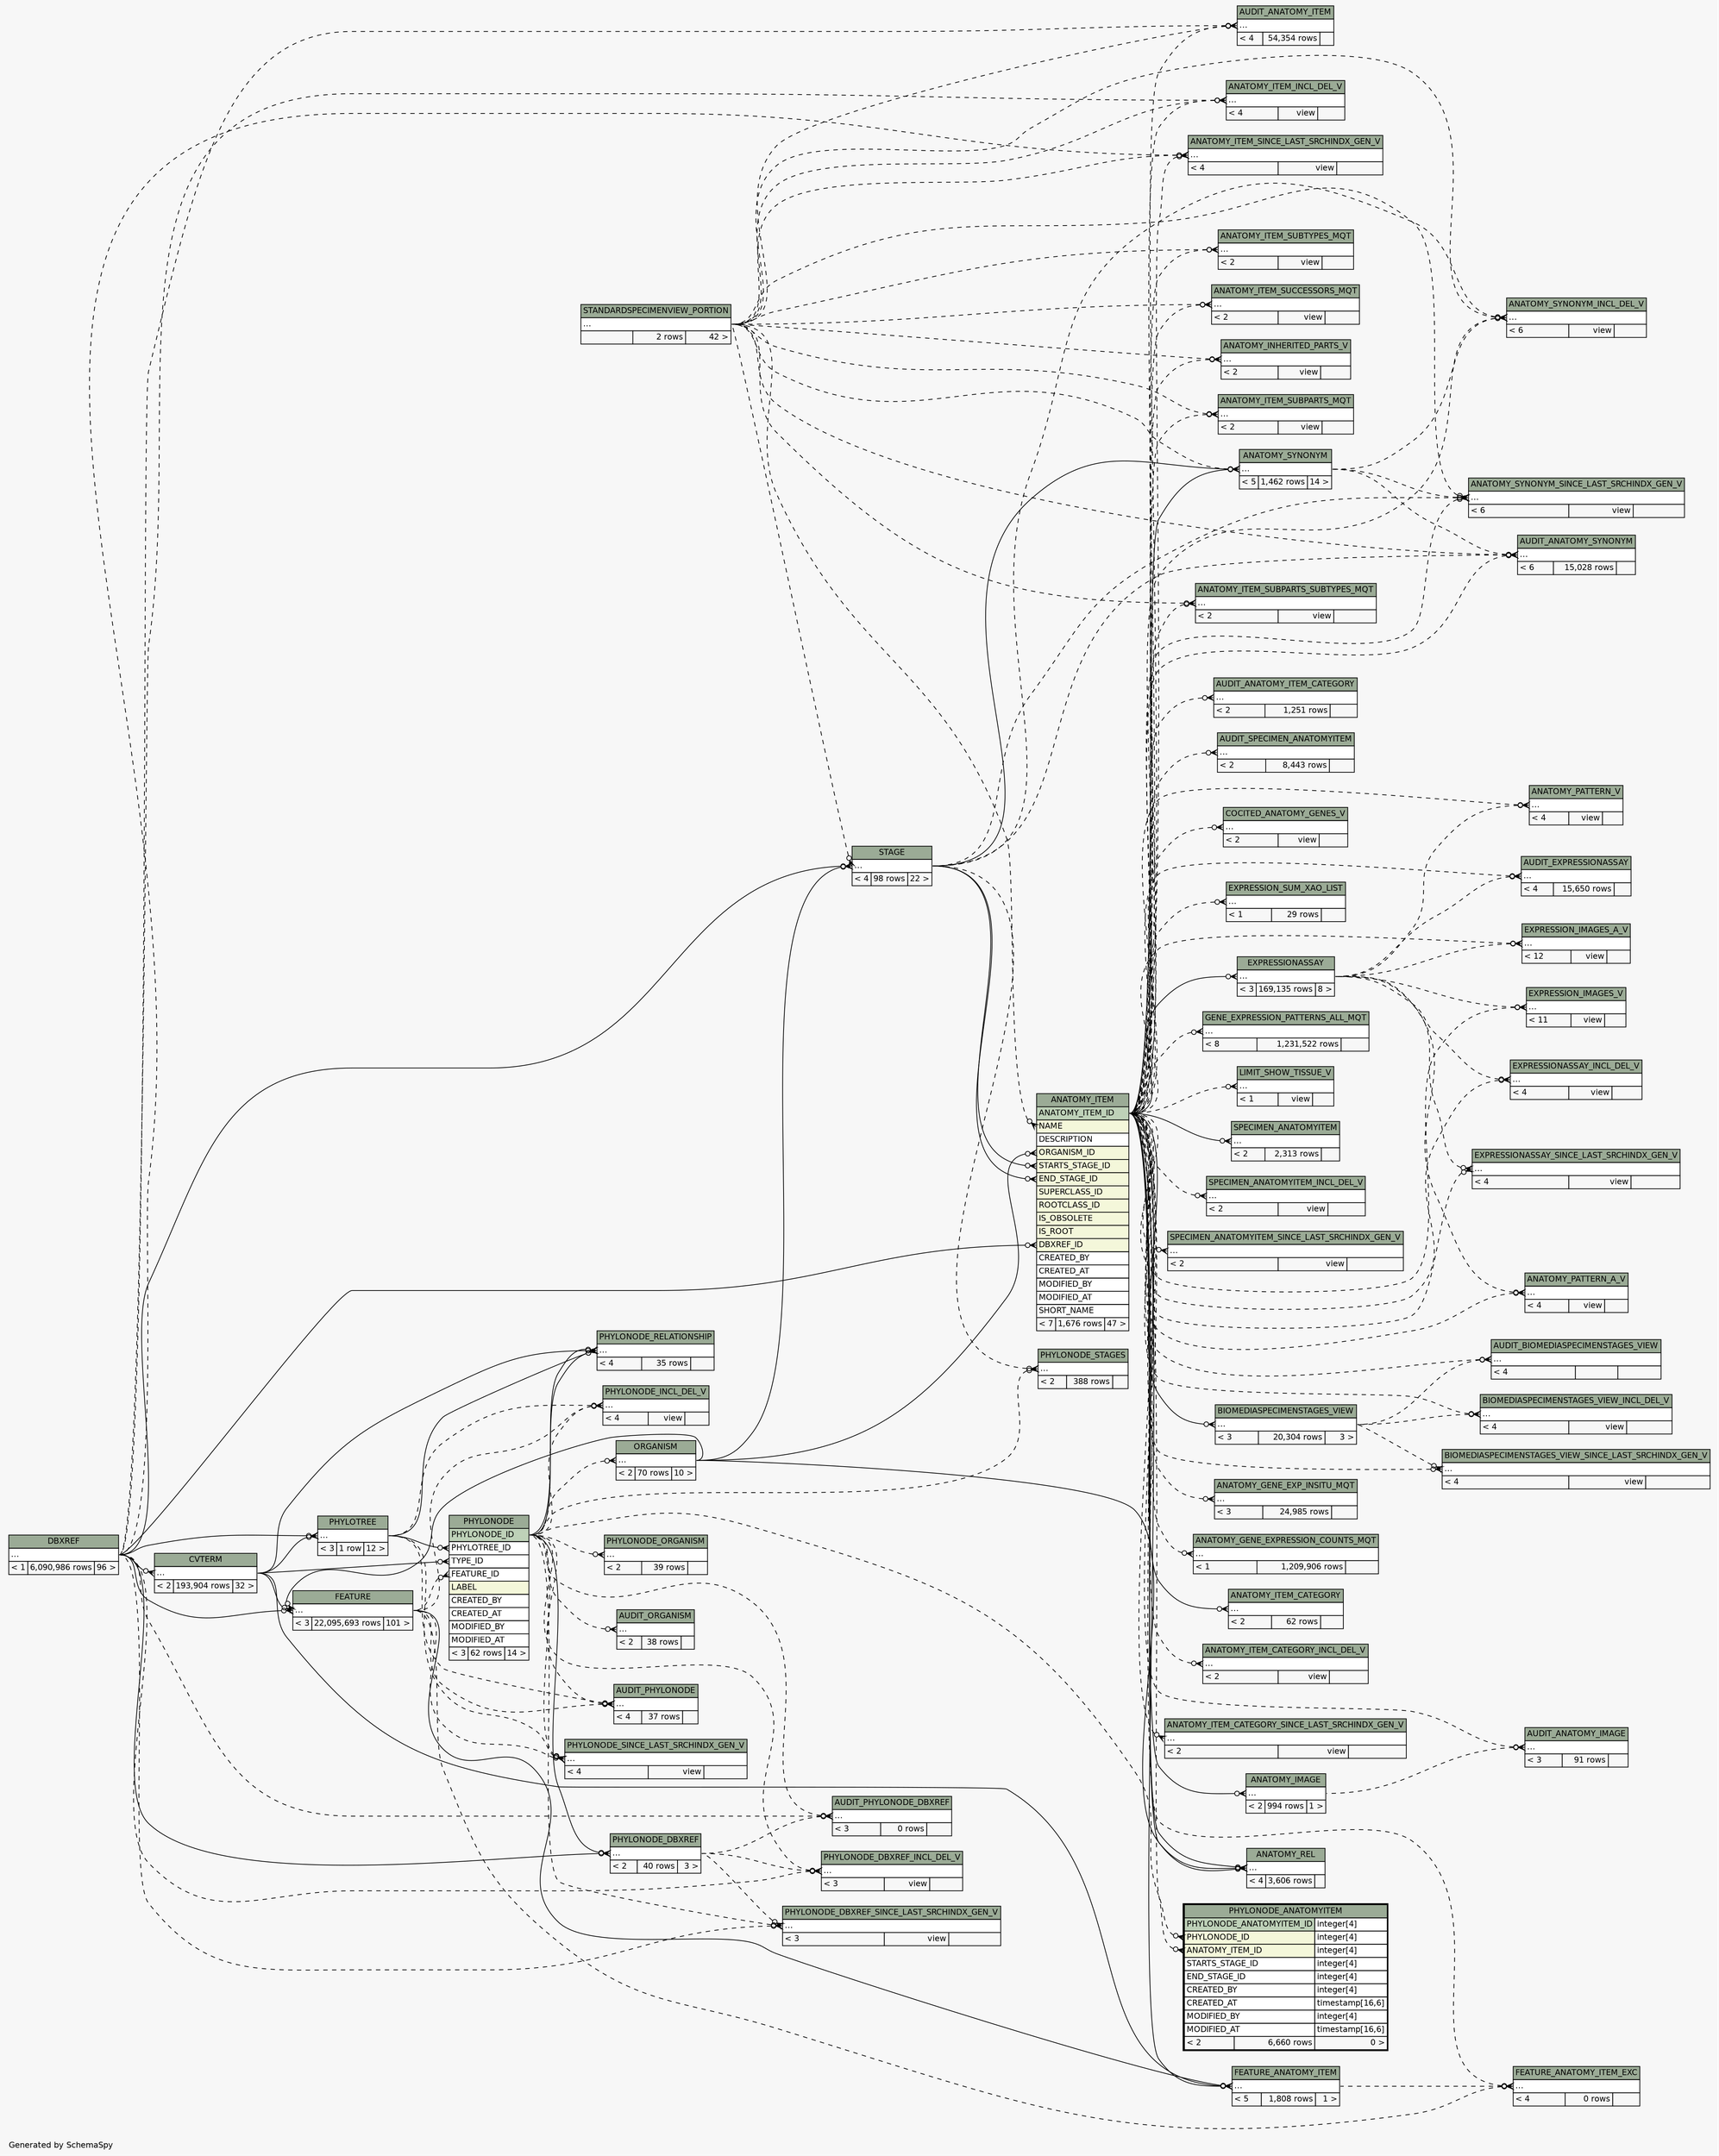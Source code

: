// dot 2.38.0 on Windows 10 10.0
// SchemaSpy rev Unknown
digraph "impliedTwoDegreesRelationshipsDiagram" {
  graph [
    rankdir="RL"
    bgcolor="#f7f7f7"
    label="\nGenerated by SchemaSpy"
    labeljust="l"
    nodesep="0.18"
    ranksep="0.46"
    fontname="Helvetica"
    fontsize="11"
  ];
  node [
    fontname="Helvetica"
    fontsize="11"
    shape="plaintext"
  ];
  edge [
    arrowsize="0.8"
  ];
  "ANATOMY_GENE_EXP_INSITU_MQT":"elipses":w -> "ANATOMY_ITEM":"ANATOMY_ITEM_ID":e [arrowhead=none dir=back arrowtail=crowodot style=dashed];
  "ANATOMY_GENE_EXPRESSION_COUNTS_MQT":"elipses":w -> "ANATOMY_ITEM":"ANATOMY_ITEM_ID":e [arrowhead=none dir=back arrowtail=crowodot style=dashed];
  "ANATOMY_IMAGE":"elipses":w -> "ANATOMY_ITEM":"ANATOMY_ITEM_ID":e [arrowhead=none dir=back arrowtail=crowodot];
  "ANATOMY_INHERITED_PARTS_V":"elipses":w -> "ANATOMY_ITEM":"ANATOMY_ITEM_ID":e [arrowhead=none dir=back arrowtail=crowodot style=dashed];
  "ANATOMY_INHERITED_PARTS_V":"elipses":w -> "STANDARDSPECIMENVIEW_PORTION":"elipses":e [arrowhead=none dir=back arrowtail=crowodot style=dashed];
  "ANATOMY_ITEM":"DBXREF_ID":w -> "DBXREF":"elipses":e [arrowhead=none dir=back arrowtail=crowodot];
  "ANATOMY_ITEM":"END_STAGE_ID":w -> "STAGE":"elipses":e [arrowhead=none dir=back arrowtail=crowodot];
  "ANATOMY_ITEM":"NAME":w -> "STANDARDSPECIMENVIEW_PORTION":"elipses":e [arrowhead=none dir=back arrowtail=crowodot style=dashed];
  "ANATOMY_ITEM":"ORGANISM_ID":w -> "ORGANISM":"elipses":e [arrowhead=none dir=back arrowtail=crowodot];
  "ANATOMY_ITEM":"STARTS_STAGE_ID":w -> "STAGE":"elipses":e [arrowhead=none dir=back arrowtail=crowodot];
  "ANATOMY_ITEM_CATEGORY":"elipses":w -> "ANATOMY_ITEM":"ANATOMY_ITEM_ID":e [arrowhead=none dir=back arrowtail=crowodot];
  "ANATOMY_ITEM_CATEGORY_INCL_DEL_V":"elipses":w -> "ANATOMY_ITEM":"ANATOMY_ITEM_ID":e [arrowhead=none dir=back arrowtail=crowodot style=dashed];
  "ANATOMY_ITEM_CATEGORY_SINCE_LAST_SRCHINDX_GEN_V":"elipses":w -> "ANATOMY_ITEM":"ANATOMY_ITEM_ID":e [arrowhead=none dir=back arrowtail=crowodot style=dashed];
  "ANATOMY_ITEM_INCL_DEL_V":"elipses":w -> "ANATOMY_ITEM":"ANATOMY_ITEM_ID":e [arrowhead=none dir=back arrowtail=crowodot style=dashed];
  "ANATOMY_ITEM_INCL_DEL_V":"elipses":w -> "DBXREF":"elipses":e [arrowhead=none dir=back arrowtail=crowodot style=dashed];
  "ANATOMY_ITEM_INCL_DEL_V":"elipses":w -> "STANDARDSPECIMENVIEW_PORTION":"elipses":e [arrowhead=none dir=back arrowtail=crowodot style=dashed];
  "ANATOMY_ITEM_SINCE_LAST_SRCHINDX_GEN_V":"elipses":w -> "ANATOMY_ITEM":"ANATOMY_ITEM_ID":e [arrowhead=none dir=back arrowtail=crowodot style=dashed];
  "ANATOMY_ITEM_SINCE_LAST_SRCHINDX_GEN_V":"elipses":w -> "DBXREF":"elipses":e [arrowhead=none dir=back arrowtail=crowodot style=dashed];
  "ANATOMY_ITEM_SINCE_LAST_SRCHINDX_GEN_V":"elipses":w -> "STANDARDSPECIMENVIEW_PORTION":"elipses":e [arrowhead=none dir=back arrowtail=crowodot style=dashed];
  "ANATOMY_ITEM_SUBPARTS_MQT":"elipses":w -> "ANATOMY_ITEM":"ANATOMY_ITEM_ID":e [arrowhead=none dir=back arrowtail=crowodot style=dashed];
  "ANATOMY_ITEM_SUBPARTS_MQT":"elipses":w -> "STANDARDSPECIMENVIEW_PORTION":"elipses":e [arrowhead=none dir=back arrowtail=crowodot style=dashed];
  "ANATOMY_ITEM_SUBPARTS_SUBTYPES_MQT":"elipses":w -> "ANATOMY_ITEM":"ANATOMY_ITEM_ID":e [arrowhead=none dir=back arrowtail=crowodot style=dashed];
  "ANATOMY_ITEM_SUBPARTS_SUBTYPES_MQT":"elipses":w -> "STANDARDSPECIMENVIEW_PORTION":"elipses":e [arrowhead=none dir=back arrowtail=crowodot style=dashed];
  "ANATOMY_ITEM_SUBTYPES_MQT":"elipses":w -> "ANATOMY_ITEM":"ANATOMY_ITEM_ID":e [arrowhead=none dir=back arrowtail=crowodot style=dashed];
  "ANATOMY_ITEM_SUBTYPES_MQT":"elipses":w -> "STANDARDSPECIMENVIEW_PORTION":"elipses":e [arrowhead=none dir=back arrowtail=crowodot style=dashed];
  "ANATOMY_ITEM_SUCCESSORS_MQT":"elipses":w -> "ANATOMY_ITEM":"ANATOMY_ITEM_ID":e [arrowhead=none dir=back arrowtail=crowodot style=dashed];
  "ANATOMY_ITEM_SUCCESSORS_MQT":"elipses":w -> "STANDARDSPECIMENVIEW_PORTION":"elipses":e [arrowhead=none dir=back arrowtail=crowodot style=dashed];
  "ANATOMY_PATTERN_A_V":"elipses":w -> "ANATOMY_ITEM":"ANATOMY_ITEM_ID":e [arrowhead=none dir=back arrowtail=crowodot style=dashed];
  "ANATOMY_PATTERN_A_V":"elipses":w -> "EXPRESSIONASSAY":"elipses":e [arrowhead=none dir=back arrowtail=crowodot style=dashed];
  "ANATOMY_PATTERN_V":"elipses":w -> "ANATOMY_ITEM":"ANATOMY_ITEM_ID":e [arrowhead=none dir=back arrowtail=crowodot style=dashed];
  "ANATOMY_PATTERN_V":"elipses":w -> "EXPRESSIONASSAY":"elipses":e [arrowhead=none dir=back arrowtail=crowodot style=dashed];
  "ANATOMY_REL":"elipses":w -> "ANATOMY_ITEM":"ANATOMY_ITEM_ID":e [arrowhead=none dir=back arrowtail=crowodot];
  "ANATOMY_REL":"elipses":w -> "ORGANISM":"elipses":e [arrowhead=none dir=back arrowtail=crowodot];
  "ANATOMY_REL":"elipses":w -> "ANATOMY_ITEM":"ANATOMY_ITEM_ID":e [arrowhead=none dir=back arrowtail=crowodot];
  "ANATOMY_SYNONYM":"elipses":w -> "ANATOMY_ITEM":"ANATOMY_ITEM_ID":e [arrowhead=none dir=back arrowtail=crowodot];
  "ANATOMY_SYNONYM":"elipses":w -> "STANDARDSPECIMENVIEW_PORTION":"elipses":e [arrowhead=none dir=back arrowtail=crowodot style=dashed];
  "ANATOMY_SYNONYM":"elipses":w -> "STAGE":"elipses":e [arrowhead=none dir=back arrowtail=crowodot];
  "ANATOMY_SYNONYM_INCL_DEL_V":"elipses":w -> "ANATOMY_ITEM":"ANATOMY_ITEM_ID":e [arrowhead=none dir=back arrowtail=crowodot style=dashed];
  "ANATOMY_SYNONYM_INCL_DEL_V":"elipses":w -> "STANDARDSPECIMENVIEW_PORTION":"elipses":e [arrowhead=none dir=back arrowtail=crowodot style=dashed];
  "ANATOMY_SYNONYM_INCL_DEL_V":"elipses":w -> "STAGE":"elipses":e [arrowhead=none dir=back arrowtail=crowodot style=dashed];
  "ANATOMY_SYNONYM_INCL_DEL_V":"elipses":w -> "ANATOMY_SYNONYM":"elipses":e [arrowhead=none dir=back arrowtail=crowodot style=dashed];
  "ANATOMY_SYNONYM_SINCE_LAST_SRCHINDX_GEN_V":"elipses":w -> "ANATOMY_ITEM":"ANATOMY_ITEM_ID":e [arrowhead=none dir=back arrowtail=crowodot style=dashed];
  "ANATOMY_SYNONYM_SINCE_LAST_SRCHINDX_GEN_V":"elipses":w -> "STANDARDSPECIMENVIEW_PORTION":"elipses":e [arrowhead=none dir=back arrowtail=crowodot style=dashed];
  "ANATOMY_SYNONYM_SINCE_LAST_SRCHINDX_GEN_V":"elipses":w -> "STAGE":"elipses":e [arrowhead=none dir=back arrowtail=crowodot style=dashed];
  "ANATOMY_SYNONYM_SINCE_LAST_SRCHINDX_GEN_V":"elipses":w -> "ANATOMY_SYNONYM":"elipses":e [arrowhead=none dir=back arrowtail=crowodot style=dashed];
  "AUDIT_ANATOMY_IMAGE":"elipses":w -> "ANATOMY_ITEM":"ANATOMY_ITEM_ID":e [arrowhead=none dir=back arrowtail=crowodot style=dashed];
  "AUDIT_ANATOMY_IMAGE":"elipses":w -> "ANATOMY_IMAGE":"elipses":e [arrowhead=none dir=back arrowtail=crowodot style=dashed];
  "AUDIT_ANATOMY_ITEM":"elipses":w -> "ANATOMY_ITEM":"ANATOMY_ITEM_ID":e [arrowhead=none dir=back arrowtail=crowodot style=dashed];
  "AUDIT_ANATOMY_ITEM":"elipses":w -> "DBXREF":"elipses":e [arrowhead=none dir=back arrowtail=crowodot style=dashed];
  "AUDIT_ANATOMY_ITEM":"elipses":w -> "STANDARDSPECIMENVIEW_PORTION":"elipses":e [arrowhead=none dir=back arrowtail=crowodot style=dashed];
  "AUDIT_ANATOMY_ITEM_CATEGORY":"elipses":w -> "ANATOMY_ITEM":"ANATOMY_ITEM_ID":e [arrowhead=none dir=back arrowtail=crowodot style=dashed];
  "AUDIT_ANATOMY_SYNONYM":"elipses":w -> "ANATOMY_ITEM":"ANATOMY_ITEM_ID":e [arrowhead=none dir=back arrowtail=crowodot style=dashed];
  "AUDIT_ANATOMY_SYNONYM":"elipses":w -> "STANDARDSPECIMENVIEW_PORTION":"elipses":e [arrowhead=none dir=back arrowtail=crowodot style=dashed];
  "AUDIT_ANATOMY_SYNONYM":"elipses":w -> "STAGE":"elipses":e [arrowhead=none dir=back arrowtail=crowodot style=dashed];
  "AUDIT_ANATOMY_SYNONYM":"elipses":w -> "ANATOMY_SYNONYM":"elipses":e [arrowhead=none dir=back arrowtail=crowodot style=dashed];
  "AUDIT_BIOMEDIASPECIMENSTAGES_VIEW":"elipses":w -> "ANATOMY_ITEM":"ANATOMY_ITEM_ID":e [arrowhead=none dir=back arrowtail=crowodot style=dashed];
  "AUDIT_BIOMEDIASPECIMENSTAGES_VIEW":"elipses":w -> "BIOMEDIASPECIMENSTAGES_VIEW":"elipses":e [arrowhead=none dir=back arrowtail=crowodot style=dashed];
  "AUDIT_EXPRESSIONASSAY":"elipses":w -> "ANATOMY_ITEM":"ANATOMY_ITEM_ID":e [arrowhead=none dir=back arrowtail=crowodot style=dashed];
  "AUDIT_EXPRESSIONASSAY":"elipses":w -> "EXPRESSIONASSAY":"elipses":e [arrowhead=none dir=back arrowtail=crowodot style=dashed];
  "AUDIT_ORGANISM":"elipses":w -> "PHYLONODE":"PHYLONODE_ID":e [arrowhead=none dir=back arrowtail=crowodot style=dashed];
  "AUDIT_PHYLONODE":"elipses":w -> "FEATURE":"elipses":e [arrowhead=none dir=back arrowtail=crowodot style=dashed];
  "AUDIT_PHYLONODE":"elipses":w -> "PHYLONODE":"PHYLONODE_ID":e [arrowhead=none dir=back arrowtail=crowodot style=dashed];
  "AUDIT_PHYLONODE":"elipses":w -> "PHYLOTREE":"elipses":e [arrowhead=none dir=back arrowtail=crowodot style=dashed];
  "AUDIT_PHYLONODE_DBXREF":"elipses":w -> "DBXREF":"elipses":e [arrowhead=none dir=back arrowtail=crowodot style=dashed];
  "AUDIT_PHYLONODE_DBXREF":"elipses":w -> "PHYLONODE_DBXREF":"elipses":e [arrowhead=none dir=back arrowtail=crowodot style=dashed];
  "AUDIT_PHYLONODE_DBXREF":"elipses":w -> "PHYLONODE":"PHYLONODE_ID":e [arrowhead=none dir=back arrowtail=crowodot style=dashed];
  "AUDIT_SPECIMEN_ANATOMYITEM":"elipses":w -> "ANATOMY_ITEM":"ANATOMY_ITEM_ID":e [arrowhead=none dir=back arrowtail=crowodot style=dashed];
  "BIOMEDIASPECIMENSTAGES_VIEW":"elipses":w -> "ANATOMY_ITEM":"ANATOMY_ITEM_ID":e [arrowhead=none dir=back arrowtail=crowodot];
  "BIOMEDIASPECIMENSTAGES_VIEW_INCL_DEL_V":"elipses":w -> "ANATOMY_ITEM":"ANATOMY_ITEM_ID":e [arrowhead=none dir=back arrowtail=crowodot style=dashed];
  "BIOMEDIASPECIMENSTAGES_VIEW_INCL_DEL_V":"elipses":w -> "BIOMEDIASPECIMENSTAGES_VIEW":"elipses":e [arrowhead=none dir=back arrowtail=crowodot style=dashed];
  "BIOMEDIASPECIMENSTAGES_VIEW_SINCE_LAST_SRCHINDX_GEN_V":"elipses":w -> "ANATOMY_ITEM":"ANATOMY_ITEM_ID":e [arrowhead=none dir=back arrowtail=crowodot style=dashed];
  "BIOMEDIASPECIMENSTAGES_VIEW_SINCE_LAST_SRCHINDX_GEN_V":"elipses":w -> "BIOMEDIASPECIMENSTAGES_VIEW":"elipses":e [arrowhead=none dir=back arrowtail=crowodot style=dashed];
  "COCITED_ANATOMY_GENES_V":"elipses":w -> "ANATOMY_ITEM":"ANATOMY_ITEM_ID":e [arrowhead=none dir=back arrowtail=crowodot style=dashed];
  "CVTERM":"elipses":w -> "DBXREF":"elipses":e [arrowhead=none dir=back arrowtail=crowodot];
  "EXPRESSION_IMAGES_A_V":"elipses":w -> "ANATOMY_ITEM":"ANATOMY_ITEM_ID":e [arrowhead=none dir=back arrowtail=crowodot style=dashed];
  "EXPRESSION_IMAGES_A_V":"elipses":w -> "EXPRESSIONASSAY":"elipses":e [arrowhead=none dir=back arrowtail=crowodot style=dashed];
  "EXPRESSION_IMAGES_V":"elipses":w -> "ANATOMY_ITEM":"ANATOMY_ITEM_ID":e [arrowhead=none dir=back arrowtail=crowodot style=dashed];
  "EXPRESSION_IMAGES_V":"elipses":w -> "EXPRESSIONASSAY":"elipses":e [arrowhead=none dir=back arrowtail=crowodot style=dashed];
  "EXPRESSION_SUM_XAO_LIST":"elipses":w -> "ANATOMY_ITEM":"ANATOMY_ITEM_ID":e [arrowhead=none dir=back arrowtail=crowodot style=dashed];
  "EXPRESSIONASSAY":"elipses":w -> "ANATOMY_ITEM":"ANATOMY_ITEM_ID":e [arrowhead=none dir=back arrowtail=crowodot];
  "EXPRESSIONASSAY_INCL_DEL_V":"elipses":w -> "ANATOMY_ITEM":"ANATOMY_ITEM_ID":e [arrowhead=none dir=back arrowtail=crowodot style=dashed];
  "EXPRESSIONASSAY_INCL_DEL_V":"elipses":w -> "EXPRESSIONASSAY":"elipses":e [arrowhead=none dir=back arrowtail=crowodot style=dashed];
  "EXPRESSIONASSAY_SINCE_LAST_SRCHINDX_GEN_V":"elipses":w -> "ANATOMY_ITEM":"ANATOMY_ITEM_ID":e [arrowhead=none dir=back arrowtail=crowodot style=dashed];
  "EXPRESSIONASSAY_SINCE_LAST_SRCHINDX_GEN_V":"elipses":w -> "EXPRESSIONASSAY":"elipses":e [arrowhead=none dir=back arrowtail=crowodot style=dashed];
  "FEATURE":"elipses":w -> "DBXREF":"elipses":e [arrowhead=none dir=back arrowtail=crowodot];
  "FEATURE":"elipses":w -> "ORGANISM":"elipses":e [arrowhead=none dir=back arrowtail=crowodot];
  "FEATURE":"elipses":w -> "CVTERM":"elipses":e [arrowhead=none dir=back arrowtail=crowodot];
  "FEATURE_ANATOMY_ITEM":"elipses":w -> "ANATOMY_ITEM":"ANATOMY_ITEM_ID":e [arrowhead=none dir=back arrowtail=crowodot];
  "FEATURE_ANATOMY_ITEM":"elipses":w -> "FEATURE":"elipses":e [arrowhead=none dir=back arrowtail=crowodot];
  "FEATURE_ANATOMY_ITEM":"elipses":w -> "CVTERM":"elipses":e [arrowhead=none dir=back arrowtail=crowodot];
  "FEATURE_ANATOMY_ITEM_EXC":"elipses":w -> "ANATOMY_ITEM":"ANATOMY_ITEM_ID":e [arrowhead=none dir=back arrowtail=crowodot style=dashed];
  "FEATURE_ANATOMY_ITEM_EXC":"elipses":w -> "FEATURE_ANATOMY_ITEM":"elipses":e [arrowhead=none dir=back arrowtail=crowodot style=dashed];
  "FEATURE_ANATOMY_ITEM_EXC":"elipses":w -> "FEATURE":"elipses":e [arrowhead=none dir=back arrowtail=crowodot style=dashed];
  "GENE_EXPRESSION_PATTERNS_ALL_MQT":"elipses":w -> "ANATOMY_ITEM":"ANATOMY_ITEM_ID":e [arrowhead=none dir=back arrowtail=crowodot style=dashed];
  "LIMIT_SHOW_TISSUE_V":"elipses":w -> "ANATOMY_ITEM":"ANATOMY_ITEM_ID":e [arrowhead=none dir=back arrowtail=crowodot style=dashed];
  "ORGANISM":"elipses":w -> "PHYLONODE":"PHYLONODE_ID":e [arrowhead=none dir=back arrowtail=crowodot style=dashed];
  "PHYLONODE":"FEATURE_ID":w -> "FEATURE":"elipses":e [arrowhead=none dir=back arrowtail=crowodot style=dashed];
  "PHYLONODE":"PHYLOTREE_ID":w -> "PHYLOTREE":"elipses":e [arrowhead=none dir=back arrowtail=crowodot];
  "PHYLONODE":"TYPE_ID":w -> "CVTERM":"elipses":e [arrowhead=none dir=back arrowtail=crowodot];
  "PHYLONODE_ANATOMYITEM":"ANATOMY_ITEM_ID":w -> "ANATOMY_ITEM":"ANATOMY_ITEM_ID":e [arrowhead=none dir=back arrowtail=crowodot style=dashed];
  "PHYLONODE_ANATOMYITEM":"PHYLONODE_ID":w -> "PHYLONODE":"PHYLONODE_ID":e [arrowhead=none dir=back arrowtail=crowodot style=dashed];
  "PHYLONODE_DBXREF":"elipses":w -> "DBXREF":"elipses":e [arrowhead=none dir=back arrowtail=crowodot];
  "PHYLONODE_DBXREF":"elipses":w -> "PHYLONODE":"PHYLONODE_ID":e [arrowhead=none dir=back arrowtail=crowodot];
  "PHYLONODE_DBXREF_INCL_DEL_V":"elipses":w -> "DBXREF":"elipses":e [arrowhead=none dir=back arrowtail=crowodot style=dashed];
  "PHYLONODE_DBXREF_INCL_DEL_V":"elipses":w -> "PHYLONODE_DBXREF":"elipses":e [arrowhead=none dir=back arrowtail=crowodot style=dashed];
  "PHYLONODE_DBXREF_INCL_DEL_V":"elipses":w -> "PHYLONODE":"PHYLONODE_ID":e [arrowhead=none dir=back arrowtail=crowodot style=dashed];
  "PHYLONODE_DBXREF_SINCE_LAST_SRCHINDX_GEN_V":"elipses":w -> "DBXREF":"elipses":e [arrowhead=none dir=back arrowtail=crowodot style=dashed];
  "PHYLONODE_DBXREF_SINCE_LAST_SRCHINDX_GEN_V":"elipses":w -> "PHYLONODE_DBXREF":"elipses":e [arrowhead=none dir=back arrowtail=crowodot style=dashed];
  "PHYLONODE_DBXREF_SINCE_LAST_SRCHINDX_GEN_V":"elipses":w -> "PHYLONODE":"PHYLONODE_ID":e [arrowhead=none dir=back arrowtail=crowodot style=dashed];
  "PHYLONODE_INCL_DEL_V":"elipses":w -> "FEATURE":"elipses":e [arrowhead=none dir=back arrowtail=crowodot style=dashed];
  "PHYLONODE_INCL_DEL_V":"elipses":w -> "PHYLONODE":"PHYLONODE_ID":e [arrowhead=none dir=back arrowtail=crowodot style=dashed];
  "PHYLONODE_INCL_DEL_V":"elipses":w -> "PHYLOTREE":"elipses":e [arrowhead=none dir=back arrowtail=crowodot style=dashed];
  "PHYLONODE_ORGANISM":"elipses":w -> "PHYLONODE":"PHYLONODE_ID":e [arrowhead=none dir=back arrowtail=crowodot style=dashed];
  "PHYLONODE_RELATIONSHIP":"elipses":w -> "PHYLONODE":"PHYLONODE_ID":e [arrowhead=none dir=back arrowtail=crowodot];
  "PHYLONODE_RELATIONSHIP":"elipses":w -> "PHYLOTREE":"elipses":e [arrowhead=none dir=back arrowtail=crowodot];
  "PHYLONODE_RELATIONSHIP":"elipses":w -> "PHYLONODE":"PHYLONODE_ID":e [arrowhead=none dir=back arrowtail=crowodot];
  "PHYLONODE_RELATIONSHIP":"elipses":w -> "CVTERM":"elipses":e [arrowhead=none dir=back arrowtail=crowodot];
  "PHYLONODE_SINCE_LAST_SRCHINDX_GEN_V":"elipses":w -> "FEATURE":"elipses":e [arrowhead=none dir=back arrowtail=crowodot style=dashed];
  "PHYLONODE_SINCE_LAST_SRCHINDX_GEN_V":"elipses":w -> "PHYLONODE":"PHYLONODE_ID":e [arrowhead=none dir=back arrowtail=crowodot style=dashed];
  "PHYLONODE_SINCE_LAST_SRCHINDX_GEN_V":"elipses":w -> "PHYLOTREE":"elipses":e [arrowhead=none dir=back arrowtail=crowodot style=dashed];
  "PHYLONODE_STAGES":"elipses":w -> "PHYLONODE":"PHYLONODE_ID":e [arrowhead=none dir=back arrowtail=crowodot style=dashed];
  "PHYLONODE_STAGES":"elipses":w -> "STAGE":"elipses":e [arrowhead=none dir=back arrowtail=crowodot style=dashed];
  "PHYLOTREE":"elipses":w -> "DBXREF":"elipses":e [arrowhead=none dir=back arrowtail=crowodot];
  "PHYLOTREE":"elipses":w -> "CVTERM":"elipses":e [arrowhead=none dir=back arrowtail=crowodot];
  "SPECIMEN_ANATOMYITEM":"elipses":w -> "ANATOMY_ITEM":"ANATOMY_ITEM_ID":e [arrowhead=none dir=back arrowtail=crowodot];
  "SPECIMEN_ANATOMYITEM_INCL_DEL_V":"elipses":w -> "ANATOMY_ITEM":"ANATOMY_ITEM_ID":e [arrowhead=none dir=back arrowtail=crowodot style=dashed];
  "SPECIMEN_ANATOMYITEM_SINCE_LAST_SRCHINDX_GEN_V":"elipses":w -> "ANATOMY_ITEM":"ANATOMY_ITEM_ID":e [arrowhead=none dir=back arrowtail=crowodot style=dashed];
  "STAGE":"elipses":w -> "DBXREF":"elipses":e [arrowhead=none dir=back arrowtail=crowodot];
  "STAGE":"elipses":w -> "STANDARDSPECIMENVIEW_PORTION":"elipses":e [arrowhead=none dir=back arrowtail=crowodot style=dashed];
  "STAGE":"elipses":w -> "ORGANISM":"elipses":e [arrowhead=none dir=back arrowtail=crowodot];
  "ANATOMY_GENE_EXP_INSITU_MQT" [
    label=<
    <TABLE BORDER="0" CELLBORDER="1" CELLSPACING="0" BGCOLOR="#ffffff">
      <TR><TD COLSPAN="3" BGCOLOR="#9bab96" ALIGN="CENTER">ANATOMY_GENE_EXP_INSITU_MQT</TD></TR>
      <TR><TD PORT="elipses" COLSPAN="3" ALIGN="LEFT">...</TD></TR>
      <TR><TD ALIGN="LEFT" BGCOLOR="#f7f7f7">&lt; 3</TD><TD ALIGN="RIGHT" BGCOLOR="#f7f7f7">24,985 rows</TD><TD ALIGN="RIGHT" BGCOLOR="#f7f7f7">  </TD></TR>
    </TABLE>>
    URL="ANATOMY_GENE_EXP_INSITU_MQT.html"
    tooltip="ANATOMY_GENE_EXP_INSITU_MQT"
  ];
  "ANATOMY_GENE_EXPRESSION_COUNTS_MQT" [
    label=<
    <TABLE BORDER="0" CELLBORDER="1" CELLSPACING="0" BGCOLOR="#ffffff">
      <TR><TD COLSPAN="3" BGCOLOR="#9bab96" ALIGN="CENTER">ANATOMY_GENE_EXPRESSION_COUNTS_MQT</TD></TR>
      <TR><TD PORT="elipses" COLSPAN="3" ALIGN="LEFT">...</TD></TR>
      <TR><TD ALIGN="LEFT" BGCOLOR="#f7f7f7">&lt; 1</TD><TD ALIGN="RIGHT" BGCOLOR="#f7f7f7">1,209,906 rows</TD><TD ALIGN="RIGHT" BGCOLOR="#f7f7f7">  </TD></TR>
    </TABLE>>
    URL="ANATOMY_GENE_EXPRESSION_COUNTS_MQT.html"
    tooltip="ANATOMY_GENE_EXPRESSION_COUNTS_MQT"
  ];
  "ANATOMY_IMAGE" [
    label=<
    <TABLE BORDER="0" CELLBORDER="1" CELLSPACING="0" BGCOLOR="#ffffff">
      <TR><TD COLSPAN="3" BGCOLOR="#9bab96" ALIGN="CENTER">ANATOMY_IMAGE</TD></TR>
      <TR><TD PORT="elipses" COLSPAN="3" ALIGN="LEFT">...</TD></TR>
      <TR><TD ALIGN="LEFT" BGCOLOR="#f7f7f7">&lt; 2</TD><TD ALIGN="RIGHT" BGCOLOR="#f7f7f7">994 rows</TD><TD ALIGN="RIGHT" BGCOLOR="#f7f7f7">1 &gt;</TD></TR>
    </TABLE>>
    URL="ANATOMY_IMAGE.html"
    tooltip="ANATOMY_IMAGE"
  ];
  "ANATOMY_INHERITED_PARTS_V" [
    label=<
    <TABLE BORDER="0" CELLBORDER="1" CELLSPACING="0" BGCOLOR="#ffffff">
      <TR><TD COLSPAN="3" BGCOLOR="#9bab96" ALIGN="CENTER">ANATOMY_INHERITED_PARTS_V</TD></TR>
      <TR><TD PORT="elipses" COLSPAN="3" ALIGN="LEFT">...</TD></TR>
      <TR><TD ALIGN="LEFT" BGCOLOR="#f7f7f7">&lt; 2</TD><TD ALIGN="RIGHT" BGCOLOR="#f7f7f7">view</TD><TD ALIGN="RIGHT" BGCOLOR="#f7f7f7">  </TD></TR>
    </TABLE>>
    URL="ANATOMY_INHERITED_PARTS_V.html"
    tooltip="ANATOMY_INHERITED_PARTS_V"
  ];
  "ANATOMY_ITEM" [
    label=<
    <TABLE BORDER="0" CELLBORDER="1" CELLSPACING="0" BGCOLOR="#ffffff">
      <TR><TD COLSPAN="3" BGCOLOR="#9bab96" ALIGN="CENTER">ANATOMY_ITEM</TD></TR>
      <TR><TD PORT="ANATOMY_ITEM_ID" COLSPAN="3" BGCOLOR="#bed1b8" ALIGN="LEFT">ANATOMY_ITEM_ID</TD></TR>
      <TR><TD PORT="NAME" COLSPAN="3" BGCOLOR="#f4f7da" ALIGN="LEFT">NAME</TD></TR>
      <TR><TD PORT="DESCRIPTION" COLSPAN="3" ALIGN="LEFT">DESCRIPTION</TD></TR>
      <TR><TD PORT="ORGANISM_ID" COLSPAN="3" BGCOLOR="#f4f7da" ALIGN="LEFT">ORGANISM_ID</TD></TR>
      <TR><TD PORT="STARTS_STAGE_ID" COLSPAN="3" BGCOLOR="#f4f7da" ALIGN="LEFT">STARTS_STAGE_ID</TD></TR>
      <TR><TD PORT="END_STAGE_ID" COLSPAN="3" BGCOLOR="#f4f7da" ALIGN="LEFT">END_STAGE_ID</TD></TR>
      <TR><TD PORT="SUPERCLASS_ID" COLSPAN="3" BGCOLOR="#f4f7da" ALIGN="LEFT">SUPERCLASS_ID</TD></TR>
      <TR><TD PORT="ROOTCLASS_ID" COLSPAN="3" BGCOLOR="#f4f7da" ALIGN="LEFT">ROOTCLASS_ID</TD></TR>
      <TR><TD PORT="IS_OBSOLETE" COLSPAN="3" BGCOLOR="#f4f7da" ALIGN="LEFT">IS_OBSOLETE</TD></TR>
      <TR><TD PORT="IS_ROOT" COLSPAN="3" BGCOLOR="#f4f7da" ALIGN="LEFT">IS_ROOT</TD></TR>
      <TR><TD PORT="DBXREF_ID" COLSPAN="3" BGCOLOR="#f4f7da" ALIGN="LEFT">DBXREF_ID</TD></TR>
      <TR><TD PORT="CREATED_BY" COLSPAN="3" ALIGN="LEFT">CREATED_BY</TD></TR>
      <TR><TD PORT="CREATED_AT" COLSPAN="3" ALIGN="LEFT">CREATED_AT</TD></TR>
      <TR><TD PORT="MODIFIED_BY" COLSPAN="3" ALIGN="LEFT">MODIFIED_BY</TD></TR>
      <TR><TD PORT="MODIFIED_AT" COLSPAN="3" ALIGN="LEFT">MODIFIED_AT</TD></TR>
      <TR><TD PORT="SHORT_NAME" COLSPAN="3" ALIGN="LEFT">SHORT_NAME</TD></TR>
      <TR><TD ALIGN="LEFT" BGCOLOR="#f7f7f7">&lt; 7</TD><TD ALIGN="RIGHT" BGCOLOR="#f7f7f7">1,676 rows</TD><TD ALIGN="RIGHT" BGCOLOR="#f7f7f7">47 &gt;</TD></TR>
    </TABLE>>
    URL="ANATOMY_ITEM.html"
    tooltip="ANATOMY_ITEM"
  ];
  "ANATOMY_ITEM_CATEGORY" [
    label=<
    <TABLE BORDER="0" CELLBORDER="1" CELLSPACING="0" BGCOLOR="#ffffff">
      <TR><TD COLSPAN="3" BGCOLOR="#9bab96" ALIGN="CENTER">ANATOMY_ITEM_CATEGORY</TD></TR>
      <TR><TD PORT="elipses" COLSPAN="3" ALIGN="LEFT">...</TD></TR>
      <TR><TD ALIGN="LEFT" BGCOLOR="#f7f7f7">&lt; 2</TD><TD ALIGN="RIGHT" BGCOLOR="#f7f7f7">62 rows</TD><TD ALIGN="RIGHT" BGCOLOR="#f7f7f7">  </TD></TR>
    </TABLE>>
    URL="ANATOMY_ITEM_CATEGORY.html"
    tooltip="ANATOMY_ITEM_CATEGORY"
  ];
  "ANATOMY_ITEM_CATEGORY_INCL_DEL_V" [
    label=<
    <TABLE BORDER="0" CELLBORDER="1" CELLSPACING="0" BGCOLOR="#ffffff">
      <TR><TD COLSPAN="3" BGCOLOR="#9bab96" ALIGN="CENTER">ANATOMY_ITEM_CATEGORY_INCL_DEL_V</TD></TR>
      <TR><TD PORT="elipses" COLSPAN="3" ALIGN="LEFT">...</TD></TR>
      <TR><TD ALIGN="LEFT" BGCOLOR="#f7f7f7">&lt; 2</TD><TD ALIGN="RIGHT" BGCOLOR="#f7f7f7">view</TD><TD ALIGN="RIGHT" BGCOLOR="#f7f7f7">  </TD></TR>
    </TABLE>>
    URL="ANATOMY_ITEM_CATEGORY_INCL_DEL_V.html"
    tooltip="ANATOMY_ITEM_CATEGORY_INCL_DEL_V"
  ];
  "ANATOMY_ITEM_CATEGORY_SINCE_LAST_SRCHINDX_GEN_V" [
    label=<
    <TABLE BORDER="0" CELLBORDER="1" CELLSPACING="0" BGCOLOR="#ffffff">
      <TR><TD COLSPAN="3" BGCOLOR="#9bab96" ALIGN="CENTER">ANATOMY_ITEM_CATEGORY_SINCE_LAST_SRCHINDX_GEN_V</TD></TR>
      <TR><TD PORT="elipses" COLSPAN="3" ALIGN="LEFT">...</TD></TR>
      <TR><TD ALIGN="LEFT" BGCOLOR="#f7f7f7">&lt; 2</TD><TD ALIGN="RIGHT" BGCOLOR="#f7f7f7">view</TD><TD ALIGN="RIGHT" BGCOLOR="#f7f7f7">  </TD></TR>
    </TABLE>>
    URL="ANATOMY_ITEM_CATEGORY_SINCE_LAST_SRCHINDX_GEN_V.html"
    tooltip="ANATOMY_ITEM_CATEGORY_SINCE_LAST_SRCHINDX_GEN_V"
  ];
  "ANATOMY_ITEM_INCL_DEL_V" [
    label=<
    <TABLE BORDER="0" CELLBORDER="1" CELLSPACING="0" BGCOLOR="#ffffff">
      <TR><TD COLSPAN="3" BGCOLOR="#9bab96" ALIGN="CENTER">ANATOMY_ITEM_INCL_DEL_V</TD></TR>
      <TR><TD PORT="elipses" COLSPAN="3" ALIGN="LEFT">...</TD></TR>
      <TR><TD ALIGN="LEFT" BGCOLOR="#f7f7f7">&lt; 4</TD><TD ALIGN="RIGHT" BGCOLOR="#f7f7f7">view</TD><TD ALIGN="RIGHT" BGCOLOR="#f7f7f7">  </TD></TR>
    </TABLE>>
    URL="ANATOMY_ITEM_INCL_DEL_V.html"
    tooltip="ANATOMY_ITEM_INCL_DEL_V"
  ];
  "ANATOMY_ITEM_SINCE_LAST_SRCHINDX_GEN_V" [
    label=<
    <TABLE BORDER="0" CELLBORDER="1" CELLSPACING="0" BGCOLOR="#ffffff">
      <TR><TD COLSPAN="3" BGCOLOR="#9bab96" ALIGN="CENTER">ANATOMY_ITEM_SINCE_LAST_SRCHINDX_GEN_V</TD></TR>
      <TR><TD PORT="elipses" COLSPAN="3" ALIGN="LEFT">...</TD></TR>
      <TR><TD ALIGN="LEFT" BGCOLOR="#f7f7f7">&lt; 4</TD><TD ALIGN="RIGHT" BGCOLOR="#f7f7f7">view</TD><TD ALIGN="RIGHT" BGCOLOR="#f7f7f7">  </TD></TR>
    </TABLE>>
    URL="ANATOMY_ITEM_SINCE_LAST_SRCHINDX_GEN_V.html"
    tooltip="ANATOMY_ITEM_SINCE_LAST_SRCHINDX_GEN_V"
  ];
  "ANATOMY_ITEM_SUBPARTS_MQT" [
    label=<
    <TABLE BORDER="0" CELLBORDER="1" CELLSPACING="0" BGCOLOR="#ffffff">
      <TR><TD COLSPAN="3" BGCOLOR="#9bab96" ALIGN="CENTER">ANATOMY_ITEM_SUBPARTS_MQT</TD></TR>
      <TR><TD PORT="elipses" COLSPAN="3" ALIGN="LEFT">...</TD></TR>
      <TR><TD ALIGN="LEFT" BGCOLOR="#f7f7f7">&lt; 2</TD><TD ALIGN="RIGHT" BGCOLOR="#f7f7f7">view</TD><TD ALIGN="RIGHT" BGCOLOR="#f7f7f7">  </TD></TR>
    </TABLE>>
    URL="ANATOMY_ITEM_SUBPARTS_MQT.html"
    tooltip="ANATOMY_ITEM_SUBPARTS_MQT"
  ];
  "ANATOMY_ITEM_SUBPARTS_SUBTYPES_MQT" [
    label=<
    <TABLE BORDER="0" CELLBORDER="1" CELLSPACING="0" BGCOLOR="#ffffff">
      <TR><TD COLSPAN="3" BGCOLOR="#9bab96" ALIGN="CENTER">ANATOMY_ITEM_SUBPARTS_SUBTYPES_MQT</TD></TR>
      <TR><TD PORT="elipses" COLSPAN="3" ALIGN="LEFT">...</TD></TR>
      <TR><TD ALIGN="LEFT" BGCOLOR="#f7f7f7">&lt; 2</TD><TD ALIGN="RIGHT" BGCOLOR="#f7f7f7">view</TD><TD ALIGN="RIGHT" BGCOLOR="#f7f7f7">  </TD></TR>
    </TABLE>>
    URL="ANATOMY_ITEM_SUBPARTS_SUBTYPES_MQT.html"
    tooltip="ANATOMY_ITEM_SUBPARTS_SUBTYPES_MQT"
  ];
  "ANATOMY_ITEM_SUBTYPES_MQT" [
    label=<
    <TABLE BORDER="0" CELLBORDER="1" CELLSPACING="0" BGCOLOR="#ffffff">
      <TR><TD COLSPAN="3" BGCOLOR="#9bab96" ALIGN="CENTER">ANATOMY_ITEM_SUBTYPES_MQT</TD></TR>
      <TR><TD PORT="elipses" COLSPAN="3" ALIGN="LEFT">...</TD></TR>
      <TR><TD ALIGN="LEFT" BGCOLOR="#f7f7f7">&lt; 2</TD><TD ALIGN="RIGHT" BGCOLOR="#f7f7f7">view</TD><TD ALIGN="RIGHT" BGCOLOR="#f7f7f7">  </TD></TR>
    </TABLE>>
    URL="ANATOMY_ITEM_SUBTYPES_MQT.html"
    tooltip="ANATOMY_ITEM_SUBTYPES_MQT"
  ];
  "ANATOMY_ITEM_SUCCESSORS_MQT" [
    label=<
    <TABLE BORDER="0" CELLBORDER="1" CELLSPACING="0" BGCOLOR="#ffffff">
      <TR><TD COLSPAN="3" BGCOLOR="#9bab96" ALIGN="CENTER">ANATOMY_ITEM_SUCCESSORS_MQT</TD></TR>
      <TR><TD PORT="elipses" COLSPAN="3" ALIGN="LEFT">...</TD></TR>
      <TR><TD ALIGN="LEFT" BGCOLOR="#f7f7f7">&lt; 2</TD><TD ALIGN="RIGHT" BGCOLOR="#f7f7f7">view</TD><TD ALIGN="RIGHT" BGCOLOR="#f7f7f7">  </TD></TR>
    </TABLE>>
    URL="ANATOMY_ITEM_SUCCESSORS_MQT.html"
    tooltip="ANATOMY_ITEM_SUCCESSORS_MQT"
  ];
  "ANATOMY_PATTERN_A_V" [
    label=<
    <TABLE BORDER="0" CELLBORDER="1" CELLSPACING="0" BGCOLOR="#ffffff">
      <TR><TD COLSPAN="3" BGCOLOR="#9bab96" ALIGN="CENTER">ANATOMY_PATTERN_A_V</TD></TR>
      <TR><TD PORT="elipses" COLSPAN="3" ALIGN="LEFT">...</TD></TR>
      <TR><TD ALIGN="LEFT" BGCOLOR="#f7f7f7">&lt; 4</TD><TD ALIGN="RIGHT" BGCOLOR="#f7f7f7">view</TD><TD ALIGN="RIGHT" BGCOLOR="#f7f7f7">  </TD></TR>
    </TABLE>>
    URL="ANATOMY_PATTERN_A_V.html"
    tooltip="ANATOMY_PATTERN_A_V"
  ];
  "ANATOMY_PATTERN_V" [
    label=<
    <TABLE BORDER="0" CELLBORDER="1" CELLSPACING="0" BGCOLOR="#ffffff">
      <TR><TD COLSPAN="3" BGCOLOR="#9bab96" ALIGN="CENTER">ANATOMY_PATTERN_V</TD></TR>
      <TR><TD PORT="elipses" COLSPAN="3" ALIGN="LEFT">...</TD></TR>
      <TR><TD ALIGN="LEFT" BGCOLOR="#f7f7f7">&lt; 4</TD><TD ALIGN="RIGHT" BGCOLOR="#f7f7f7">view</TD><TD ALIGN="RIGHT" BGCOLOR="#f7f7f7">  </TD></TR>
    </TABLE>>
    URL="ANATOMY_PATTERN_V.html"
    tooltip="ANATOMY_PATTERN_V"
  ];
  "ANATOMY_REL" [
    label=<
    <TABLE BORDER="0" CELLBORDER="1" CELLSPACING="0" BGCOLOR="#ffffff">
      <TR><TD COLSPAN="3" BGCOLOR="#9bab96" ALIGN="CENTER">ANATOMY_REL</TD></TR>
      <TR><TD PORT="elipses" COLSPAN="3" ALIGN="LEFT">...</TD></TR>
      <TR><TD ALIGN="LEFT" BGCOLOR="#f7f7f7">&lt; 4</TD><TD ALIGN="RIGHT" BGCOLOR="#f7f7f7">3,606 rows</TD><TD ALIGN="RIGHT" BGCOLOR="#f7f7f7">  </TD></TR>
    </TABLE>>
    URL="ANATOMY_REL.html"
    tooltip="ANATOMY_REL"
  ];
  "ANATOMY_SYNONYM" [
    label=<
    <TABLE BORDER="0" CELLBORDER="1" CELLSPACING="0" BGCOLOR="#ffffff">
      <TR><TD COLSPAN="3" BGCOLOR="#9bab96" ALIGN="CENTER">ANATOMY_SYNONYM</TD></TR>
      <TR><TD PORT="elipses" COLSPAN="3" ALIGN="LEFT">...</TD></TR>
      <TR><TD ALIGN="LEFT" BGCOLOR="#f7f7f7">&lt; 5</TD><TD ALIGN="RIGHT" BGCOLOR="#f7f7f7">1,462 rows</TD><TD ALIGN="RIGHT" BGCOLOR="#f7f7f7">14 &gt;</TD></TR>
    </TABLE>>
    URL="ANATOMY_SYNONYM.html"
    tooltip="ANATOMY_SYNONYM"
  ];
  "ANATOMY_SYNONYM_INCL_DEL_V" [
    label=<
    <TABLE BORDER="0" CELLBORDER="1" CELLSPACING="0" BGCOLOR="#ffffff">
      <TR><TD COLSPAN="3" BGCOLOR="#9bab96" ALIGN="CENTER">ANATOMY_SYNONYM_INCL_DEL_V</TD></TR>
      <TR><TD PORT="elipses" COLSPAN="3" ALIGN="LEFT">...</TD></TR>
      <TR><TD ALIGN="LEFT" BGCOLOR="#f7f7f7">&lt; 6</TD><TD ALIGN="RIGHT" BGCOLOR="#f7f7f7">view</TD><TD ALIGN="RIGHT" BGCOLOR="#f7f7f7">  </TD></TR>
    </TABLE>>
    URL="ANATOMY_SYNONYM_INCL_DEL_V.html"
    tooltip="ANATOMY_SYNONYM_INCL_DEL_V"
  ];
  "ANATOMY_SYNONYM_SINCE_LAST_SRCHINDX_GEN_V" [
    label=<
    <TABLE BORDER="0" CELLBORDER="1" CELLSPACING="0" BGCOLOR="#ffffff">
      <TR><TD COLSPAN="3" BGCOLOR="#9bab96" ALIGN="CENTER">ANATOMY_SYNONYM_SINCE_LAST_SRCHINDX_GEN_V</TD></TR>
      <TR><TD PORT="elipses" COLSPAN="3" ALIGN="LEFT">...</TD></TR>
      <TR><TD ALIGN="LEFT" BGCOLOR="#f7f7f7">&lt; 6</TD><TD ALIGN="RIGHT" BGCOLOR="#f7f7f7">view</TD><TD ALIGN="RIGHT" BGCOLOR="#f7f7f7">  </TD></TR>
    </TABLE>>
    URL="ANATOMY_SYNONYM_SINCE_LAST_SRCHINDX_GEN_V.html"
    tooltip="ANATOMY_SYNONYM_SINCE_LAST_SRCHINDX_GEN_V"
  ];
  "AUDIT_ANATOMY_IMAGE" [
    label=<
    <TABLE BORDER="0" CELLBORDER="1" CELLSPACING="0" BGCOLOR="#ffffff">
      <TR><TD COLSPAN="3" BGCOLOR="#9bab96" ALIGN="CENTER">AUDIT_ANATOMY_IMAGE</TD></TR>
      <TR><TD PORT="elipses" COLSPAN="3" ALIGN="LEFT">...</TD></TR>
      <TR><TD ALIGN="LEFT" BGCOLOR="#f7f7f7">&lt; 3</TD><TD ALIGN="RIGHT" BGCOLOR="#f7f7f7">91 rows</TD><TD ALIGN="RIGHT" BGCOLOR="#f7f7f7">  </TD></TR>
    </TABLE>>
    URL="AUDIT_ANATOMY_IMAGE.html"
    tooltip="AUDIT_ANATOMY_IMAGE"
  ];
  "AUDIT_ANATOMY_ITEM" [
    label=<
    <TABLE BORDER="0" CELLBORDER="1" CELLSPACING="0" BGCOLOR="#ffffff">
      <TR><TD COLSPAN="3" BGCOLOR="#9bab96" ALIGN="CENTER">AUDIT_ANATOMY_ITEM</TD></TR>
      <TR><TD PORT="elipses" COLSPAN="3" ALIGN="LEFT">...</TD></TR>
      <TR><TD ALIGN="LEFT" BGCOLOR="#f7f7f7">&lt; 4</TD><TD ALIGN="RIGHT" BGCOLOR="#f7f7f7">54,354 rows</TD><TD ALIGN="RIGHT" BGCOLOR="#f7f7f7">  </TD></TR>
    </TABLE>>
    URL="AUDIT_ANATOMY_ITEM.html"
    tooltip="AUDIT_ANATOMY_ITEM"
  ];
  "AUDIT_ANATOMY_ITEM_CATEGORY" [
    label=<
    <TABLE BORDER="0" CELLBORDER="1" CELLSPACING="0" BGCOLOR="#ffffff">
      <TR><TD COLSPAN="3" BGCOLOR="#9bab96" ALIGN="CENTER">AUDIT_ANATOMY_ITEM_CATEGORY</TD></TR>
      <TR><TD PORT="elipses" COLSPAN="3" ALIGN="LEFT">...</TD></TR>
      <TR><TD ALIGN="LEFT" BGCOLOR="#f7f7f7">&lt; 2</TD><TD ALIGN="RIGHT" BGCOLOR="#f7f7f7">1,251 rows</TD><TD ALIGN="RIGHT" BGCOLOR="#f7f7f7">  </TD></TR>
    </TABLE>>
    URL="AUDIT_ANATOMY_ITEM_CATEGORY.html"
    tooltip="AUDIT_ANATOMY_ITEM_CATEGORY"
  ];
  "AUDIT_ANATOMY_SYNONYM" [
    label=<
    <TABLE BORDER="0" CELLBORDER="1" CELLSPACING="0" BGCOLOR="#ffffff">
      <TR><TD COLSPAN="3" BGCOLOR="#9bab96" ALIGN="CENTER">AUDIT_ANATOMY_SYNONYM</TD></TR>
      <TR><TD PORT="elipses" COLSPAN="3" ALIGN="LEFT">...</TD></TR>
      <TR><TD ALIGN="LEFT" BGCOLOR="#f7f7f7">&lt; 6</TD><TD ALIGN="RIGHT" BGCOLOR="#f7f7f7">15,028 rows</TD><TD ALIGN="RIGHT" BGCOLOR="#f7f7f7">  </TD></TR>
    </TABLE>>
    URL="AUDIT_ANATOMY_SYNONYM.html"
    tooltip="AUDIT_ANATOMY_SYNONYM"
  ];
  "AUDIT_BIOMEDIASPECIMENSTAGES_VIEW" [
    label=<
    <TABLE BORDER="0" CELLBORDER="1" CELLSPACING="0" BGCOLOR="#ffffff">
      <TR><TD COLSPAN="3" BGCOLOR="#9bab96" ALIGN="CENTER">AUDIT_BIOMEDIASPECIMENSTAGES_VIEW</TD></TR>
      <TR><TD PORT="elipses" COLSPAN="3" ALIGN="LEFT">...</TD></TR>
      <TR><TD ALIGN="LEFT" BGCOLOR="#f7f7f7">&lt; 4</TD><TD ALIGN="RIGHT" BGCOLOR="#f7f7f7">  </TD><TD ALIGN="RIGHT" BGCOLOR="#f7f7f7">  </TD></TR>
    </TABLE>>
    URL="AUDIT_BIOMEDIASPECIMENSTAGES_VIEW.html"
    tooltip="AUDIT_BIOMEDIASPECIMENSTAGES_VIEW"
  ];
  "AUDIT_EXPRESSIONASSAY" [
    label=<
    <TABLE BORDER="0" CELLBORDER="1" CELLSPACING="0" BGCOLOR="#ffffff">
      <TR><TD COLSPAN="3" BGCOLOR="#9bab96" ALIGN="CENTER">AUDIT_EXPRESSIONASSAY</TD></TR>
      <TR><TD PORT="elipses" COLSPAN="3" ALIGN="LEFT">...</TD></TR>
      <TR><TD ALIGN="LEFT" BGCOLOR="#f7f7f7">&lt; 4</TD><TD ALIGN="RIGHT" BGCOLOR="#f7f7f7">15,650 rows</TD><TD ALIGN="RIGHT" BGCOLOR="#f7f7f7">  </TD></TR>
    </TABLE>>
    URL="AUDIT_EXPRESSIONASSAY.html"
    tooltip="AUDIT_EXPRESSIONASSAY"
  ];
  "AUDIT_ORGANISM" [
    label=<
    <TABLE BORDER="0" CELLBORDER="1" CELLSPACING="0" BGCOLOR="#ffffff">
      <TR><TD COLSPAN="3" BGCOLOR="#9bab96" ALIGN="CENTER">AUDIT_ORGANISM</TD></TR>
      <TR><TD PORT="elipses" COLSPAN="3" ALIGN="LEFT">...</TD></TR>
      <TR><TD ALIGN="LEFT" BGCOLOR="#f7f7f7">&lt; 2</TD><TD ALIGN="RIGHT" BGCOLOR="#f7f7f7">38 rows</TD><TD ALIGN="RIGHT" BGCOLOR="#f7f7f7">  </TD></TR>
    </TABLE>>
    URL="AUDIT_ORGANISM.html"
    tooltip="AUDIT_ORGANISM"
  ];
  "AUDIT_PHYLONODE" [
    label=<
    <TABLE BORDER="0" CELLBORDER="1" CELLSPACING="0" BGCOLOR="#ffffff">
      <TR><TD COLSPAN="3" BGCOLOR="#9bab96" ALIGN="CENTER">AUDIT_PHYLONODE</TD></TR>
      <TR><TD PORT="elipses" COLSPAN="3" ALIGN="LEFT">...</TD></TR>
      <TR><TD ALIGN="LEFT" BGCOLOR="#f7f7f7">&lt; 4</TD><TD ALIGN="RIGHT" BGCOLOR="#f7f7f7">37 rows</TD><TD ALIGN="RIGHT" BGCOLOR="#f7f7f7">  </TD></TR>
    </TABLE>>
    URL="AUDIT_PHYLONODE.html"
    tooltip="AUDIT_PHYLONODE"
  ];
  "AUDIT_PHYLONODE_DBXREF" [
    label=<
    <TABLE BORDER="0" CELLBORDER="1" CELLSPACING="0" BGCOLOR="#ffffff">
      <TR><TD COLSPAN="3" BGCOLOR="#9bab96" ALIGN="CENTER">AUDIT_PHYLONODE_DBXREF</TD></TR>
      <TR><TD PORT="elipses" COLSPAN="3" ALIGN="LEFT">...</TD></TR>
      <TR><TD ALIGN="LEFT" BGCOLOR="#f7f7f7">&lt; 3</TD><TD ALIGN="RIGHT" BGCOLOR="#f7f7f7">0 rows</TD><TD ALIGN="RIGHT" BGCOLOR="#f7f7f7">  </TD></TR>
    </TABLE>>
    URL="AUDIT_PHYLONODE_DBXREF.html"
    tooltip="AUDIT_PHYLONODE_DBXREF"
  ];
  "AUDIT_SPECIMEN_ANATOMYITEM" [
    label=<
    <TABLE BORDER="0" CELLBORDER="1" CELLSPACING="0" BGCOLOR="#ffffff">
      <TR><TD COLSPAN="3" BGCOLOR="#9bab96" ALIGN="CENTER">AUDIT_SPECIMEN_ANATOMYITEM</TD></TR>
      <TR><TD PORT="elipses" COLSPAN="3" ALIGN="LEFT">...</TD></TR>
      <TR><TD ALIGN="LEFT" BGCOLOR="#f7f7f7">&lt; 2</TD><TD ALIGN="RIGHT" BGCOLOR="#f7f7f7">8,443 rows</TD><TD ALIGN="RIGHT" BGCOLOR="#f7f7f7">  </TD></TR>
    </TABLE>>
    URL="AUDIT_SPECIMEN_ANATOMYITEM.html"
    tooltip="AUDIT_SPECIMEN_ANATOMYITEM"
  ];
  "BIOMEDIASPECIMENSTAGES_VIEW" [
    label=<
    <TABLE BORDER="0" CELLBORDER="1" CELLSPACING="0" BGCOLOR="#ffffff">
      <TR><TD COLSPAN="3" BGCOLOR="#9bab96" ALIGN="CENTER">BIOMEDIASPECIMENSTAGES_VIEW</TD></TR>
      <TR><TD PORT="elipses" COLSPAN="3" ALIGN="LEFT">...</TD></TR>
      <TR><TD ALIGN="LEFT" BGCOLOR="#f7f7f7">&lt; 3</TD><TD ALIGN="RIGHT" BGCOLOR="#f7f7f7">20,304 rows</TD><TD ALIGN="RIGHT" BGCOLOR="#f7f7f7">3 &gt;</TD></TR>
    </TABLE>>
    URL="BIOMEDIASPECIMENSTAGES_VIEW.html"
    tooltip="BIOMEDIASPECIMENSTAGES_VIEW"
  ];
  "BIOMEDIASPECIMENSTAGES_VIEW_INCL_DEL_V" [
    label=<
    <TABLE BORDER="0" CELLBORDER="1" CELLSPACING="0" BGCOLOR="#ffffff">
      <TR><TD COLSPAN="3" BGCOLOR="#9bab96" ALIGN="CENTER">BIOMEDIASPECIMENSTAGES_VIEW_INCL_DEL_V</TD></TR>
      <TR><TD PORT="elipses" COLSPAN="3" ALIGN="LEFT">...</TD></TR>
      <TR><TD ALIGN="LEFT" BGCOLOR="#f7f7f7">&lt; 4</TD><TD ALIGN="RIGHT" BGCOLOR="#f7f7f7">view</TD><TD ALIGN="RIGHT" BGCOLOR="#f7f7f7">  </TD></TR>
    </TABLE>>
    URL="BIOMEDIASPECIMENSTAGES_VIEW_INCL_DEL_V.html"
    tooltip="BIOMEDIASPECIMENSTAGES_VIEW_INCL_DEL_V"
  ];
  "BIOMEDIASPECIMENSTAGES_VIEW_SINCE_LAST_SRCHINDX_GEN_V" [
    label=<
    <TABLE BORDER="0" CELLBORDER="1" CELLSPACING="0" BGCOLOR="#ffffff">
      <TR><TD COLSPAN="3" BGCOLOR="#9bab96" ALIGN="CENTER">BIOMEDIASPECIMENSTAGES_VIEW_SINCE_LAST_SRCHINDX_GEN_V</TD></TR>
      <TR><TD PORT="elipses" COLSPAN="3" ALIGN="LEFT">...</TD></TR>
      <TR><TD ALIGN="LEFT" BGCOLOR="#f7f7f7">&lt; 4</TD><TD ALIGN="RIGHT" BGCOLOR="#f7f7f7">view</TD><TD ALIGN="RIGHT" BGCOLOR="#f7f7f7">  </TD></TR>
    </TABLE>>
    URL="BIOMEDIASPECIMENSTAGES_VIEW_SINCE_LAST_SRCHINDX_GEN_V.html"
    tooltip="BIOMEDIASPECIMENSTAGES_VIEW_SINCE_LAST_SRCHINDX_GEN_V"
  ];
  "COCITED_ANATOMY_GENES_V" [
    label=<
    <TABLE BORDER="0" CELLBORDER="1" CELLSPACING="0" BGCOLOR="#ffffff">
      <TR><TD COLSPAN="3" BGCOLOR="#9bab96" ALIGN="CENTER">COCITED_ANATOMY_GENES_V</TD></TR>
      <TR><TD PORT="elipses" COLSPAN="3" ALIGN="LEFT">...</TD></TR>
      <TR><TD ALIGN="LEFT" BGCOLOR="#f7f7f7">&lt; 2</TD><TD ALIGN="RIGHT" BGCOLOR="#f7f7f7">view</TD><TD ALIGN="RIGHT" BGCOLOR="#f7f7f7">  </TD></TR>
    </TABLE>>
    URL="COCITED_ANATOMY_GENES_V.html"
    tooltip="COCITED_ANATOMY_GENES_V"
  ];
  "CVTERM" [
    label=<
    <TABLE BORDER="0" CELLBORDER="1" CELLSPACING="0" BGCOLOR="#ffffff">
      <TR><TD COLSPAN="3" BGCOLOR="#9bab96" ALIGN="CENTER">CVTERM</TD></TR>
      <TR><TD PORT="elipses" COLSPAN="3" ALIGN="LEFT">...</TD></TR>
      <TR><TD ALIGN="LEFT" BGCOLOR="#f7f7f7">&lt; 2</TD><TD ALIGN="RIGHT" BGCOLOR="#f7f7f7">193,904 rows</TD><TD ALIGN="RIGHT" BGCOLOR="#f7f7f7">32 &gt;</TD></TR>
    </TABLE>>
    URL="CVTERM.html"
    tooltip="CVTERM"
  ];
  "DBXREF" [
    label=<
    <TABLE BORDER="0" CELLBORDER="1" CELLSPACING="0" BGCOLOR="#ffffff">
      <TR><TD COLSPAN="3" BGCOLOR="#9bab96" ALIGN="CENTER">DBXREF</TD></TR>
      <TR><TD PORT="elipses" COLSPAN="3" ALIGN="LEFT">...</TD></TR>
      <TR><TD ALIGN="LEFT" BGCOLOR="#f7f7f7">&lt; 1</TD><TD ALIGN="RIGHT" BGCOLOR="#f7f7f7">6,090,986 rows</TD><TD ALIGN="RIGHT" BGCOLOR="#f7f7f7">96 &gt;</TD></TR>
    </TABLE>>
    URL="DBXREF.html"
    tooltip="DBXREF"
  ];
  "EXPRESSION_IMAGES_A_V" [
    label=<
    <TABLE BORDER="0" CELLBORDER="1" CELLSPACING="0" BGCOLOR="#ffffff">
      <TR><TD COLSPAN="3" BGCOLOR="#9bab96" ALIGN="CENTER">EXPRESSION_IMAGES_A_V</TD></TR>
      <TR><TD PORT="elipses" COLSPAN="3" ALIGN="LEFT">...</TD></TR>
      <TR><TD ALIGN="LEFT" BGCOLOR="#f7f7f7">&lt; 12</TD><TD ALIGN="RIGHT" BGCOLOR="#f7f7f7">view</TD><TD ALIGN="RIGHT" BGCOLOR="#f7f7f7">  </TD></TR>
    </TABLE>>
    URL="EXPRESSION_IMAGES_A_V.html"
    tooltip="EXPRESSION_IMAGES_A_V"
  ];
  "EXPRESSION_IMAGES_V" [
    label=<
    <TABLE BORDER="0" CELLBORDER="1" CELLSPACING="0" BGCOLOR="#ffffff">
      <TR><TD COLSPAN="3" BGCOLOR="#9bab96" ALIGN="CENTER">EXPRESSION_IMAGES_V</TD></TR>
      <TR><TD PORT="elipses" COLSPAN="3" ALIGN="LEFT">...</TD></TR>
      <TR><TD ALIGN="LEFT" BGCOLOR="#f7f7f7">&lt; 11</TD><TD ALIGN="RIGHT" BGCOLOR="#f7f7f7">view</TD><TD ALIGN="RIGHT" BGCOLOR="#f7f7f7">  </TD></TR>
    </TABLE>>
    URL="EXPRESSION_IMAGES_V.html"
    tooltip="EXPRESSION_IMAGES_V"
  ];
  "EXPRESSION_SUM_XAO_LIST" [
    label=<
    <TABLE BORDER="0" CELLBORDER="1" CELLSPACING="0" BGCOLOR="#ffffff">
      <TR><TD COLSPAN="3" BGCOLOR="#9bab96" ALIGN="CENTER">EXPRESSION_SUM_XAO_LIST</TD></TR>
      <TR><TD PORT="elipses" COLSPAN="3" ALIGN="LEFT">...</TD></TR>
      <TR><TD ALIGN="LEFT" BGCOLOR="#f7f7f7">&lt; 1</TD><TD ALIGN="RIGHT" BGCOLOR="#f7f7f7">29 rows</TD><TD ALIGN="RIGHT" BGCOLOR="#f7f7f7">  </TD></TR>
    </TABLE>>
    URL="EXPRESSION_SUM_XAO_LIST.html"
    tooltip="EXPRESSION_SUM_XAO_LIST"
  ];
  "EXPRESSIONASSAY" [
    label=<
    <TABLE BORDER="0" CELLBORDER="1" CELLSPACING="0" BGCOLOR="#ffffff">
      <TR><TD COLSPAN="3" BGCOLOR="#9bab96" ALIGN="CENTER">EXPRESSIONASSAY</TD></TR>
      <TR><TD PORT="elipses" COLSPAN="3" ALIGN="LEFT">...</TD></TR>
      <TR><TD ALIGN="LEFT" BGCOLOR="#f7f7f7">&lt; 3</TD><TD ALIGN="RIGHT" BGCOLOR="#f7f7f7">169,135 rows</TD><TD ALIGN="RIGHT" BGCOLOR="#f7f7f7">8 &gt;</TD></TR>
    </TABLE>>
    URL="EXPRESSIONASSAY.html"
    tooltip="EXPRESSIONASSAY"
  ];
  "EXPRESSIONASSAY_INCL_DEL_V" [
    label=<
    <TABLE BORDER="0" CELLBORDER="1" CELLSPACING="0" BGCOLOR="#ffffff">
      <TR><TD COLSPAN="3" BGCOLOR="#9bab96" ALIGN="CENTER">EXPRESSIONASSAY_INCL_DEL_V</TD></TR>
      <TR><TD PORT="elipses" COLSPAN="3" ALIGN="LEFT">...</TD></TR>
      <TR><TD ALIGN="LEFT" BGCOLOR="#f7f7f7">&lt; 4</TD><TD ALIGN="RIGHT" BGCOLOR="#f7f7f7">view</TD><TD ALIGN="RIGHT" BGCOLOR="#f7f7f7">  </TD></TR>
    </TABLE>>
    URL="EXPRESSIONASSAY_INCL_DEL_V.html"
    tooltip="EXPRESSIONASSAY_INCL_DEL_V"
  ];
  "EXPRESSIONASSAY_SINCE_LAST_SRCHINDX_GEN_V" [
    label=<
    <TABLE BORDER="0" CELLBORDER="1" CELLSPACING="0" BGCOLOR="#ffffff">
      <TR><TD COLSPAN="3" BGCOLOR="#9bab96" ALIGN="CENTER">EXPRESSIONASSAY_SINCE_LAST_SRCHINDX_GEN_V</TD></TR>
      <TR><TD PORT="elipses" COLSPAN="3" ALIGN="LEFT">...</TD></TR>
      <TR><TD ALIGN="LEFT" BGCOLOR="#f7f7f7">&lt; 4</TD><TD ALIGN="RIGHT" BGCOLOR="#f7f7f7">view</TD><TD ALIGN="RIGHT" BGCOLOR="#f7f7f7">  </TD></TR>
    </TABLE>>
    URL="EXPRESSIONASSAY_SINCE_LAST_SRCHINDX_GEN_V.html"
    tooltip="EXPRESSIONASSAY_SINCE_LAST_SRCHINDX_GEN_V"
  ];
  "FEATURE" [
    label=<
    <TABLE BORDER="0" CELLBORDER="1" CELLSPACING="0" BGCOLOR="#ffffff">
      <TR><TD COLSPAN="3" BGCOLOR="#9bab96" ALIGN="CENTER">FEATURE</TD></TR>
      <TR><TD PORT="elipses" COLSPAN="3" ALIGN="LEFT">...</TD></TR>
      <TR><TD ALIGN="LEFT" BGCOLOR="#f7f7f7">&lt; 3</TD><TD ALIGN="RIGHT" BGCOLOR="#f7f7f7">22,095,693 rows</TD><TD ALIGN="RIGHT" BGCOLOR="#f7f7f7">101 &gt;</TD></TR>
    </TABLE>>
    URL="FEATURE.html"
    tooltip="FEATURE"
  ];
  "FEATURE_ANATOMY_ITEM" [
    label=<
    <TABLE BORDER="0" CELLBORDER="1" CELLSPACING="0" BGCOLOR="#ffffff">
      <TR><TD COLSPAN="3" BGCOLOR="#9bab96" ALIGN="CENTER">FEATURE_ANATOMY_ITEM</TD></TR>
      <TR><TD PORT="elipses" COLSPAN="3" ALIGN="LEFT">...</TD></TR>
      <TR><TD ALIGN="LEFT" BGCOLOR="#f7f7f7">&lt; 5</TD><TD ALIGN="RIGHT" BGCOLOR="#f7f7f7">1,808 rows</TD><TD ALIGN="RIGHT" BGCOLOR="#f7f7f7">1 &gt;</TD></TR>
    </TABLE>>
    URL="FEATURE_ANATOMY_ITEM.html"
    tooltip="FEATURE_ANATOMY_ITEM"
  ];
  "FEATURE_ANATOMY_ITEM_EXC" [
    label=<
    <TABLE BORDER="0" CELLBORDER="1" CELLSPACING="0" BGCOLOR="#ffffff">
      <TR><TD COLSPAN="3" BGCOLOR="#9bab96" ALIGN="CENTER">FEATURE_ANATOMY_ITEM_EXC</TD></TR>
      <TR><TD PORT="elipses" COLSPAN="3" ALIGN="LEFT">...</TD></TR>
      <TR><TD ALIGN="LEFT" BGCOLOR="#f7f7f7">&lt; 4</TD><TD ALIGN="RIGHT" BGCOLOR="#f7f7f7">0 rows</TD><TD ALIGN="RIGHT" BGCOLOR="#f7f7f7">  </TD></TR>
    </TABLE>>
    URL="FEATURE_ANATOMY_ITEM_EXC.html"
    tooltip="FEATURE_ANATOMY_ITEM_EXC"
  ];
  "GENE_EXPRESSION_PATTERNS_ALL_MQT" [
    label=<
    <TABLE BORDER="0" CELLBORDER="1" CELLSPACING="0" BGCOLOR="#ffffff">
      <TR><TD COLSPAN="3" BGCOLOR="#9bab96" ALIGN="CENTER">GENE_EXPRESSION_PATTERNS_ALL_MQT</TD></TR>
      <TR><TD PORT="elipses" COLSPAN="3" ALIGN="LEFT">...</TD></TR>
      <TR><TD ALIGN="LEFT" BGCOLOR="#f7f7f7">&lt; 8</TD><TD ALIGN="RIGHT" BGCOLOR="#f7f7f7">1,231,522 rows</TD><TD ALIGN="RIGHT" BGCOLOR="#f7f7f7">  </TD></TR>
    </TABLE>>
    URL="GENE_EXPRESSION_PATTERNS_ALL_MQT.html"
    tooltip="GENE_EXPRESSION_PATTERNS_ALL_MQT"
  ];
  "LIMIT_SHOW_TISSUE_V" [
    label=<
    <TABLE BORDER="0" CELLBORDER="1" CELLSPACING="0" BGCOLOR="#ffffff">
      <TR><TD COLSPAN="3" BGCOLOR="#9bab96" ALIGN="CENTER">LIMIT_SHOW_TISSUE_V</TD></TR>
      <TR><TD PORT="elipses" COLSPAN="3" ALIGN="LEFT">...</TD></TR>
      <TR><TD ALIGN="LEFT" BGCOLOR="#f7f7f7">&lt; 1</TD><TD ALIGN="RIGHT" BGCOLOR="#f7f7f7">view</TD><TD ALIGN="RIGHT" BGCOLOR="#f7f7f7">  </TD></TR>
    </TABLE>>
    URL="LIMIT_SHOW_TISSUE_V.html"
    tooltip="LIMIT_SHOW_TISSUE_V"
  ];
  "ORGANISM" [
    label=<
    <TABLE BORDER="0" CELLBORDER="1" CELLSPACING="0" BGCOLOR="#ffffff">
      <TR><TD COLSPAN="3" BGCOLOR="#9bab96" ALIGN="CENTER">ORGANISM</TD></TR>
      <TR><TD PORT="elipses" COLSPAN="3" ALIGN="LEFT">...</TD></TR>
      <TR><TD ALIGN="LEFT" BGCOLOR="#f7f7f7">&lt; 2</TD><TD ALIGN="RIGHT" BGCOLOR="#f7f7f7">70 rows</TD><TD ALIGN="RIGHT" BGCOLOR="#f7f7f7">10 &gt;</TD></TR>
    </TABLE>>
    URL="ORGANISM.html"
    tooltip="ORGANISM"
  ];
  "PHYLONODE" [
    label=<
    <TABLE BORDER="0" CELLBORDER="1" CELLSPACING="0" BGCOLOR="#ffffff">
      <TR><TD COLSPAN="3" BGCOLOR="#9bab96" ALIGN="CENTER">PHYLONODE</TD></TR>
      <TR><TD PORT="PHYLONODE_ID" COLSPAN="3" BGCOLOR="#bed1b8" ALIGN="LEFT">PHYLONODE_ID</TD></TR>
      <TR><TD PORT="PHYLOTREE_ID" COLSPAN="3" ALIGN="LEFT">PHYLOTREE_ID</TD></TR>
      <TR><TD PORT="TYPE_ID" COLSPAN="3" ALIGN="LEFT">TYPE_ID</TD></TR>
      <TR><TD PORT="FEATURE_ID" COLSPAN="3" ALIGN="LEFT">FEATURE_ID</TD></TR>
      <TR><TD PORT="LABEL" COLSPAN="3" BGCOLOR="#f4f7da" ALIGN="LEFT">LABEL</TD></TR>
      <TR><TD PORT="CREATED_BY" COLSPAN="3" ALIGN="LEFT">CREATED_BY</TD></TR>
      <TR><TD PORT="CREATED_AT" COLSPAN="3" ALIGN="LEFT">CREATED_AT</TD></TR>
      <TR><TD PORT="MODIFIED_BY" COLSPAN="3" ALIGN="LEFT">MODIFIED_BY</TD></TR>
      <TR><TD PORT="MODIFIED_AT" COLSPAN="3" ALIGN="LEFT">MODIFIED_AT</TD></TR>
      <TR><TD ALIGN="LEFT" BGCOLOR="#f7f7f7">&lt; 3</TD><TD ALIGN="RIGHT" BGCOLOR="#f7f7f7">62 rows</TD><TD ALIGN="RIGHT" BGCOLOR="#f7f7f7">14 &gt;</TD></TR>
    </TABLE>>
    URL="PHYLONODE.html"
    tooltip="PHYLONODE"
  ];
  "PHYLONODE_ANATOMYITEM" [
    label=<
    <TABLE BORDER="2" CELLBORDER="1" CELLSPACING="0" BGCOLOR="#ffffff">
      <TR><TD COLSPAN="3" BGCOLOR="#9bab96" ALIGN="CENTER">PHYLONODE_ANATOMYITEM</TD></TR>
      <TR><TD PORT="PHYLONODE_ANATOMYITEM_ID" COLSPAN="2" BGCOLOR="#bed1b8" ALIGN="LEFT">PHYLONODE_ANATOMYITEM_ID</TD><TD PORT="PHYLONODE_ANATOMYITEM_ID.type" ALIGN="LEFT">integer[4]</TD></TR>
      <TR><TD PORT="PHYLONODE_ID" COLSPAN="2" BGCOLOR="#f4f7da" ALIGN="LEFT">PHYLONODE_ID</TD><TD PORT="PHYLONODE_ID.type" ALIGN="LEFT">integer[4]</TD></TR>
      <TR><TD PORT="ANATOMY_ITEM_ID" COLSPAN="2" BGCOLOR="#f4f7da" ALIGN="LEFT">ANATOMY_ITEM_ID</TD><TD PORT="ANATOMY_ITEM_ID.type" ALIGN="LEFT">integer[4]</TD></TR>
      <TR><TD PORT="STARTS_STAGE_ID" COLSPAN="2" ALIGN="LEFT">STARTS_STAGE_ID</TD><TD PORT="STARTS_STAGE_ID.type" ALIGN="LEFT">integer[4]</TD></TR>
      <TR><TD PORT="END_STAGE_ID" COLSPAN="2" ALIGN="LEFT">END_STAGE_ID</TD><TD PORT="END_STAGE_ID.type" ALIGN="LEFT">integer[4]</TD></TR>
      <TR><TD PORT="CREATED_BY" COLSPAN="2" ALIGN="LEFT">CREATED_BY</TD><TD PORT="CREATED_BY.type" ALIGN="LEFT">integer[4]</TD></TR>
      <TR><TD PORT="CREATED_AT" COLSPAN="2" ALIGN="LEFT">CREATED_AT</TD><TD PORT="CREATED_AT.type" ALIGN="LEFT">timestamp[16,6]</TD></TR>
      <TR><TD PORT="MODIFIED_BY" COLSPAN="2" ALIGN="LEFT">MODIFIED_BY</TD><TD PORT="MODIFIED_BY.type" ALIGN="LEFT">integer[4]</TD></TR>
      <TR><TD PORT="MODIFIED_AT" COLSPAN="2" ALIGN="LEFT">MODIFIED_AT</TD><TD PORT="MODIFIED_AT.type" ALIGN="LEFT">timestamp[16,6]</TD></TR>
      <TR><TD ALIGN="LEFT" BGCOLOR="#f7f7f7">&lt; 2</TD><TD ALIGN="RIGHT" BGCOLOR="#f7f7f7">6,660 rows</TD><TD ALIGN="RIGHT" BGCOLOR="#f7f7f7">0 &gt;</TD></TR>
    </TABLE>>
    URL="PHYLONODE_ANATOMYITEM.html"
    tooltip="PHYLONODE_ANATOMYITEM"
  ];
  "PHYLONODE_DBXREF" [
    label=<
    <TABLE BORDER="0" CELLBORDER="1" CELLSPACING="0" BGCOLOR="#ffffff">
      <TR><TD COLSPAN="3" BGCOLOR="#9bab96" ALIGN="CENTER">PHYLONODE_DBXREF</TD></TR>
      <TR><TD PORT="elipses" COLSPAN="3" ALIGN="LEFT">...</TD></TR>
      <TR><TD ALIGN="LEFT" BGCOLOR="#f7f7f7">&lt; 2</TD><TD ALIGN="RIGHT" BGCOLOR="#f7f7f7">40 rows</TD><TD ALIGN="RIGHT" BGCOLOR="#f7f7f7">3 &gt;</TD></TR>
    </TABLE>>
    URL="PHYLONODE_DBXREF.html"
    tooltip="PHYLONODE_DBXREF"
  ];
  "PHYLONODE_DBXREF_INCL_DEL_V" [
    label=<
    <TABLE BORDER="0" CELLBORDER="1" CELLSPACING="0" BGCOLOR="#ffffff">
      <TR><TD COLSPAN="3" BGCOLOR="#9bab96" ALIGN="CENTER">PHYLONODE_DBXREF_INCL_DEL_V</TD></TR>
      <TR><TD PORT="elipses" COLSPAN="3" ALIGN="LEFT">...</TD></TR>
      <TR><TD ALIGN="LEFT" BGCOLOR="#f7f7f7">&lt; 3</TD><TD ALIGN="RIGHT" BGCOLOR="#f7f7f7">view</TD><TD ALIGN="RIGHT" BGCOLOR="#f7f7f7">  </TD></TR>
    </TABLE>>
    URL="PHYLONODE_DBXREF_INCL_DEL_V.html"
    tooltip="PHYLONODE_DBXREF_INCL_DEL_V"
  ];
  "PHYLONODE_DBXREF_SINCE_LAST_SRCHINDX_GEN_V" [
    label=<
    <TABLE BORDER="0" CELLBORDER="1" CELLSPACING="0" BGCOLOR="#ffffff">
      <TR><TD COLSPAN="3" BGCOLOR="#9bab96" ALIGN="CENTER">PHYLONODE_DBXREF_SINCE_LAST_SRCHINDX_GEN_V</TD></TR>
      <TR><TD PORT="elipses" COLSPAN="3" ALIGN="LEFT">...</TD></TR>
      <TR><TD ALIGN="LEFT" BGCOLOR="#f7f7f7">&lt; 3</TD><TD ALIGN="RIGHT" BGCOLOR="#f7f7f7">view</TD><TD ALIGN="RIGHT" BGCOLOR="#f7f7f7">  </TD></TR>
    </TABLE>>
    URL="PHYLONODE_DBXREF_SINCE_LAST_SRCHINDX_GEN_V.html"
    tooltip="PHYLONODE_DBXREF_SINCE_LAST_SRCHINDX_GEN_V"
  ];
  "PHYLONODE_INCL_DEL_V" [
    label=<
    <TABLE BORDER="0" CELLBORDER="1" CELLSPACING="0" BGCOLOR="#ffffff">
      <TR><TD COLSPAN="3" BGCOLOR="#9bab96" ALIGN="CENTER">PHYLONODE_INCL_DEL_V</TD></TR>
      <TR><TD PORT="elipses" COLSPAN="3" ALIGN="LEFT">...</TD></TR>
      <TR><TD ALIGN="LEFT" BGCOLOR="#f7f7f7">&lt; 4</TD><TD ALIGN="RIGHT" BGCOLOR="#f7f7f7">view</TD><TD ALIGN="RIGHT" BGCOLOR="#f7f7f7">  </TD></TR>
    </TABLE>>
    URL="PHYLONODE_INCL_DEL_V.html"
    tooltip="PHYLONODE_INCL_DEL_V"
  ];
  "PHYLONODE_ORGANISM" [
    label=<
    <TABLE BORDER="0" CELLBORDER="1" CELLSPACING="0" BGCOLOR="#ffffff">
      <TR><TD COLSPAN="3" BGCOLOR="#9bab96" ALIGN="CENTER">PHYLONODE_ORGANISM</TD></TR>
      <TR><TD PORT="elipses" COLSPAN="3" ALIGN="LEFT">...</TD></TR>
      <TR><TD ALIGN="LEFT" BGCOLOR="#f7f7f7">&lt; 2</TD><TD ALIGN="RIGHT" BGCOLOR="#f7f7f7">39 rows</TD><TD ALIGN="RIGHT" BGCOLOR="#f7f7f7">  </TD></TR>
    </TABLE>>
    URL="PHYLONODE_ORGANISM.html"
    tooltip="PHYLONODE_ORGANISM"
  ];
  "PHYLONODE_RELATIONSHIP" [
    label=<
    <TABLE BORDER="0" CELLBORDER="1" CELLSPACING="0" BGCOLOR="#ffffff">
      <TR><TD COLSPAN="3" BGCOLOR="#9bab96" ALIGN="CENTER">PHYLONODE_RELATIONSHIP</TD></TR>
      <TR><TD PORT="elipses" COLSPAN="3" ALIGN="LEFT">...</TD></TR>
      <TR><TD ALIGN="LEFT" BGCOLOR="#f7f7f7">&lt; 4</TD><TD ALIGN="RIGHT" BGCOLOR="#f7f7f7">35 rows</TD><TD ALIGN="RIGHT" BGCOLOR="#f7f7f7">  </TD></TR>
    </TABLE>>
    URL="PHYLONODE_RELATIONSHIP.html"
    tooltip="PHYLONODE_RELATIONSHIP"
  ];
  "PHYLONODE_SINCE_LAST_SRCHINDX_GEN_V" [
    label=<
    <TABLE BORDER="0" CELLBORDER="1" CELLSPACING="0" BGCOLOR="#ffffff">
      <TR><TD COLSPAN="3" BGCOLOR="#9bab96" ALIGN="CENTER">PHYLONODE_SINCE_LAST_SRCHINDX_GEN_V</TD></TR>
      <TR><TD PORT="elipses" COLSPAN="3" ALIGN="LEFT">...</TD></TR>
      <TR><TD ALIGN="LEFT" BGCOLOR="#f7f7f7">&lt; 4</TD><TD ALIGN="RIGHT" BGCOLOR="#f7f7f7">view</TD><TD ALIGN="RIGHT" BGCOLOR="#f7f7f7">  </TD></TR>
    </TABLE>>
    URL="PHYLONODE_SINCE_LAST_SRCHINDX_GEN_V.html"
    tooltip="PHYLONODE_SINCE_LAST_SRCHINDX_GEN_V"
  ];
  "PHYLONODE_STAGES" [
    label=<
    <TABLE BORDER="0" CELLBORDER="1" CELLSPACING="0" BGCOLOR="#ffffff">
      <TR><TD COLSPAN="3" BGCOLOR="#9bab96" ALIGN="CENTER">PHYLONODE_STAGES</TD></TR>
      <TR><TD PORT="elipses" COLSPAN="3" ALIGN="LEFT">...</TD></TR>
      <TR><TD ALIGN="LEFT" BGCOLOR="#f7f7f7">&lt; 2</TD><TD ALIGN="RIGHT" BGCOLOR="#f7f7f7">388 rows</TD><TD ALIGN="RIGHT" BGCOLOR="#f7f7f7">  </TD></TR>
    </TABLE>>
    URL="PHYLONODE_STAGES.html"
    tooltip="PHYLONODE_STAGES"
  ];
  "PHYLOTREE" [
    label=<
    <TABLE BORDER="0" CELLBORDER="1" CELLSPACING="0" BGCOLOR="#ffffff">
      <TR><TD COLSPAN="3" BGCOLOR="#9bab96" ALIGN="CENTER">PHYLOTREE</TD></TR>
      <TR><TD PORT="elipses" COLSPAN="3" ALIGN="LEFT">...</TD></TR>
      <TR><TD ALIGN="LEFT" BGCOLOR="#f7f7f7">&lt; 3</TD><TD ALIGN="RIGHT" BGCOLOR="#f7f7f7">1 row</TD><TD ALIGN="RIGHT" BGCOLOR="#f7f7f7">12 &gt;</TD></TR>
    </TABLE>>
    URL="PHYLOTREE.html"
    tooltip="PHYLOTREE"
  ];
  "SPECIMEN_ANATOMYITEM" [
    label=<
    <TABLE BORDER="0" CELLBORDER="1" CELLSPACING="0" BGCOLOR="#ffffff">
      <TR><TD COLSPAN="3" BGCOLOR="#9bab96" ALIGN="CENTER">SPECIMEN_ANATOMYITEM</TD></TR>
      <TR><TD PORT="elipses" COLSPAN="3" ALIGN="LEFT">...</TD></TR>
      <TR><TD ALIGN="LEFT" BGCOLOR="#f7f7f7">&lt; 2</TD><TD ALIGN="RIGHT" BGCOLOR="#f7f7f7">2,313 rows</TD><TD ALIGN="RIGHT" BGCOLOR="#f7f7f7">  </TD></TR>
    </TABLE>>
    URL="SPECIMEN_ANATOMYITEM.html"
    tooltip="SPECIMEN_ANATOMYITEM"
  ];
  "SPECIMEN_ANATOMYITEM_INCL_DEL_V" [
    label=<
    <TABLE BORDER="0" CELLBORDER="1" CELLSPACING="0" BGCOLOR="#ffffff">
      <TR><TD COLSPAN="3" BGCOLOR="#9bab96" ALIGN="CENTER">SPECIMEN_ANATOMYITEM_INCL_DEL_V</TD></TR>
      <TR><TD PORT="elipses" COLSPAN="3" ALIGN="LEFT">...</TD></TR>
      <TR><TD ALIGN="LEFT" BGCOLOR="#f7f7f7">&lt; 2</TD><TD ALIGN="RIGHT" BGCOLOR="#f7f7f7">view</TD><TD ALIGN="RIGHT" BGCOLOR="#f7f7f7">  </TD></TR>
    </TABLE>>
    URL="SPECIMEN_ANATOMYITEM_INCL_DEL_V.html"
    tooltip="SPECIMEN_ANATOMYITEM_INCL_DEL_V"
  ];
  "SPECIMEN_ANATOMYITEM_SINCE_LAST_SRCHINDX_GEN_V" [
    label=<
    <TABLE BORDER="0" CELLBORDER="1" CELLSPACING="0" BGCOLOR="#ffffff">
      <TR><TD COLSPAN="3" BGCOLOR="#9bab96" ALIGN="CENTER">SPECIMEN_ANATOMYITEM_SINCE_LAST_SRCHINDX_GEN_V</TD></TR>
      <TR><TD PORT="elipses" COLSPAN="3" ALIGN="LEFT">...</TD></TR>
      <TR><TD ALIGN="LEFT" BGCOLOR="#f7f7f7">&lt; 2</TD><TD ALIGN="RIGHT" BGCOLOR="#f7f7f7">view</TD><TD ALIGN="RIGHT" BGCOLOR="#f7f7f7">  </TD></TR>
    </TABLE>>
    URL="SPECIMEN_ANATOMYITEM_SINCE_LAST_SRCHINDX_GEN_V.html"
    tooltip="SPECIMEN_ANATOMYITEM_SINCE_LAST_SRCHINDX_GEN_V"
  ];
  "STAGE" [
    label=<
    <TABLE BORDER="0" CELLBORDER="1" CELLSPACING="0" BGCOLOR="#ffffff">
      <TR><TD COLSPAN="3" BGCOLOR="#9bab96" ALIGN="CENTER">STAGE</TD></TR>
      <TR><TD PORT="elipses" COLSPAN="3" ALIGN="LEFT">...</TD></TR>
      <TR><TD ALIGN="LEFT" BGCOLOR="#f7f7f7">&lt; 4</TD><TD ALIGN="RIGHT" BGCOLOR="#f7f7f7">98 rows</TD><TD ALIGN="RIGHT" BGCOLOR="#f7f7f7">22 &gt;</TD></TR>
    </TABLE>>
    URL="STAGE.html"
    tooltip="STAGE"
  ];
  "STANDARDSPECIMENVIEW_PORTION" [
    label=<
    <TABLE BORDER="0" CELLBORDER="1" CELLSPACING="0" BGCOLOR="#ffffff">
      <TR><TD COLSPAN="3" BGCOLOR="#9bab96" ALIGN="CENTER">STANDARDSPECIMENVIEW_PORTION</TD></TR>
      <TR><TD PORT="elipses" COLSPAN="3" ALIGN="LEFT">...</TD></TR>
      <TR><TD ALIGN="LEFT" BGCOLOR="#f7f7f7">  </TD><TD ALIGN="RIGHT" BGCOLOR="#f7f7f7">2 rows</TD><TD ALIGN="RIGHT" BGCOLOR="#f7f7f7">42 &gt;</TD></TR>
    </TABLE>>
    URL="STANDARDSPECIMENVIEW_PORTION.html"
    tooltip="STANDARDSPECIMENVIEW_PORTION"
  ];
}
